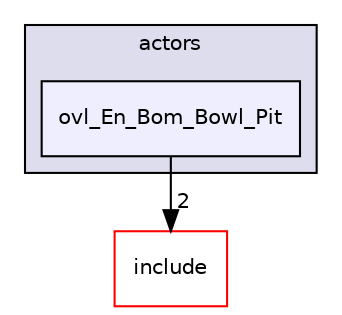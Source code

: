 digraph "src/overlays/actors/ovl_En_Bom_Bowl_Pit" {
  compound=true
  node [ fontsize="10", fontname="Helvetica"];
  edge [ labelfontsize="10", labelfontname="Helvetica"];
  subgraph clusterdir_e93473484be31ce7bcb356bd643a22f8 {
    graph [ bgcolor="#ddddee", pencolor="black", label="actors" fontname="Helvetica", fontsize="10", URL="dir_e93473484be31ce7bcb356bd643a22f8.html"]
  dir_aa5cfa2c41a228d0b61444256e93769a [shape=box, label="ovl_En_Bom_Bowl_Pit", style="filled", fillcolor="#eeeeff", pencolor="black", URL="dir_aa5cfa2c41a228d0b61444256e93769a.html"];
  }
  dir_d44c64559bbebec7f509842c48db8b23 [shape=box label="include" fillcolor="white" style="filled" color="red" URL="dir_d44c64559bbebec7f509842c48db8b23.html"];
  dir_aa5cfa2c41a228d0b61444256e93769a->dir_d44c64559bbebec7f509842c48db8b23 [headlabel="2", labeldistance=1.5 headhref="dir_000193_000000.html"];
}

